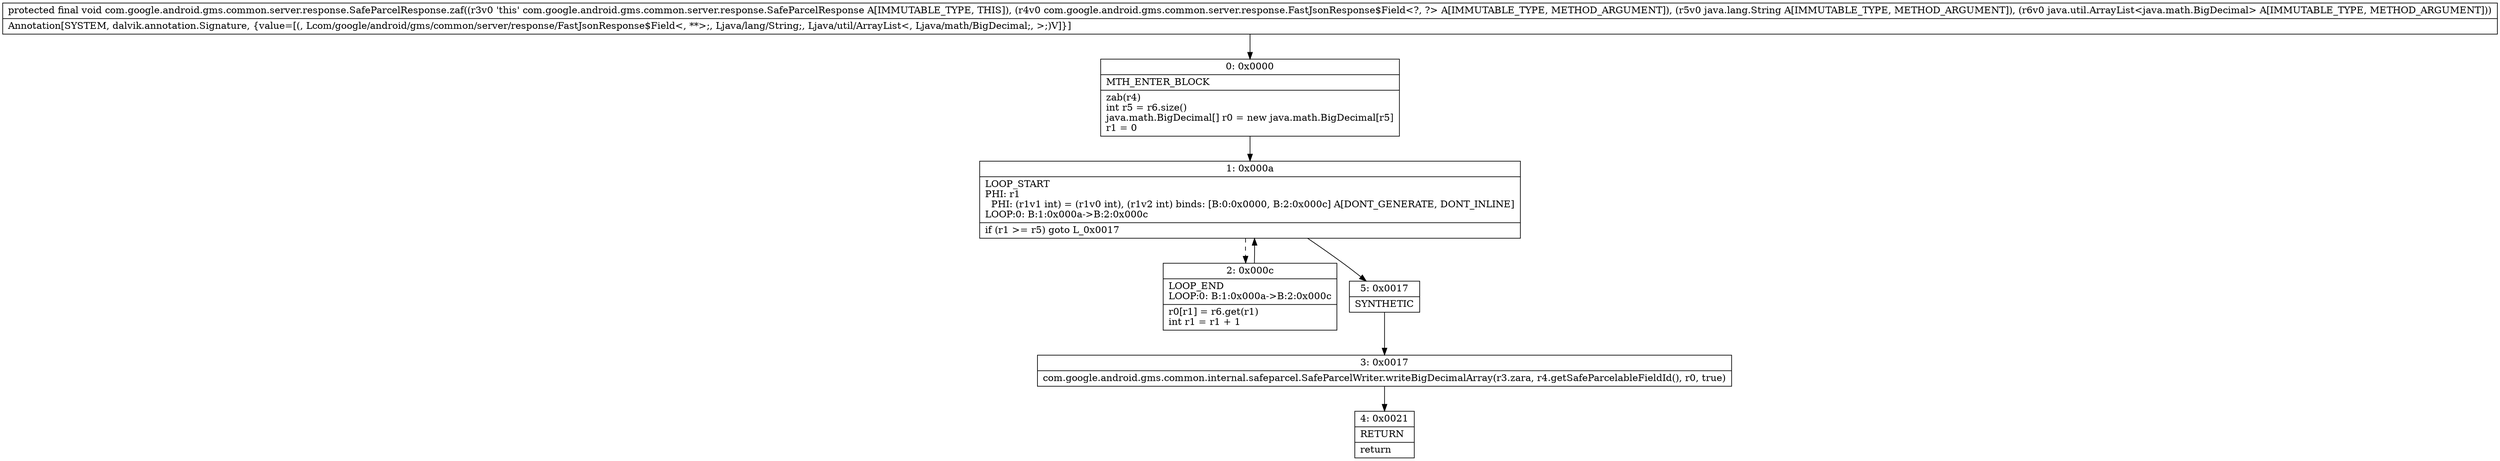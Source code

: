 digraph "CFG forcom.google.android.gms.common.server.response.SafeParcelResponse.zaf(Lcom\/google\/android\/gms\/common\/server\/response\/FastJsonResponse$Field;Ljava\/lang\/String;Ljava\/util\/ArrayList;)V" {
Node_0 [shape=record,label="{0\:\ 0x0000|MTH_ENTER_BLOCK\l|zab(r4)\lint r5 = r6.size()\ljava.math.BigDecimal[] r0 = new java.math.BigDecimal[r5]\lr1 = 0\l}"];
Node_1 [shape=record,label="{1\:\ 0x000a|LOOP_START\lPHI: r1 \l  PHI: (r1v1 int) = (r1v0 int), (r1v2 int) binds: [B:0:0x0000, B:2:0x000c] A[DONT_GENERATE, DONT_INLINE]\lLOOP:0: B:1:0x000a\-\>B:2:0x000c\l|if (r1 \>= r5) goto L_0x0017\l}"];
Node_2 [shape=record,label="{2\:\ 0x000c|LOOP_END\lLOOP:0: B:1:0x000a\-\>B:2:0x000c\l|r0[r1] = r6.get(r1)\lint r1 = r1 + 1\l}"];
Node_3 [shape=record,label="{3\:\ 0x0017|com.google.android.gms.common.internal.safeparcel.SafeParcelWriter.writeBigDecimalArray(r3.zara, r4.getSafeParcelableFieldId(), r0, true)\l}"];
Node_4 [shape=record,label="{4\:\ 0x0021|RETURN\l|return\l}"];
Node_5 [shape=record,label="{5\:\ 0x0017|SYNTHETIC\l}"];
MethodNode[shape=record,label="{protected final void com.google.android.gms.common.server.response.SafeParcelResponse.zaf((r3v0 'this' com.google.android.gms.common.server.response.SafeParcelResponse A[IMMUTABLE_TYPE, THIS]), (r4v0 com.google.android.gms.common.server.response.FastJsonResponse$Field\<?, ?\> A[IMMUTABLE_TYPE, METHOD_ARGUMENT]), (r5v0 java.lang.String A[IMMUTABLE_TYPE, METHOD_ARGUMENT]), (r6v0 java.util.ArrayList\<java.math.BigDecimal\> A[IMMUTABLE_TYPE, METHOD_ARGUMENT]))  | Annotation[SYSTEM, dalvik.annotation.Signature, \{value=[(, Lcom\/google\/android\/gms\/common\/server\/response\/FastJsonResponse$Field\<, **\>;, Ljava\/lang\/String;, Ljava\/util\/ArrayList\<, Ljava\/math\/BigDecimal;, \>;)V]\}]\l}"];
MethodNode -> Node_0;
Node_0 -> Node_1;
Node_1 -> Node_2[style=dashed];
Node_1 -> Node_5;
Node_2 -> Node_1;
Node_3 -> Node_4;
Node_5 -> Node_3;
}

